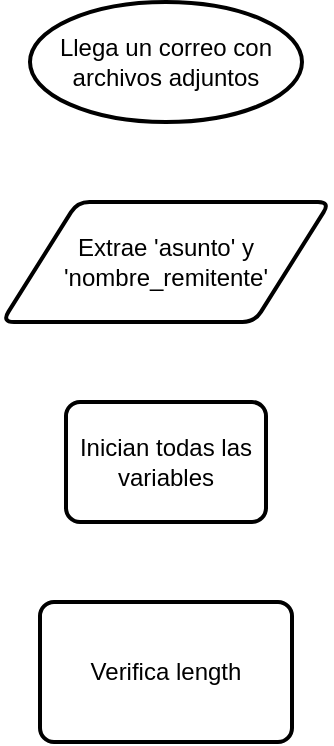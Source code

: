 <mxfile version="26.0.5">
  <diagram name="Página-1" id="qwnmiHC7DtRIaL1m-11j">
    <mxGraphModel dx="833" dy="500" grid="1" gridSize="10" guides="1" tooltips="1" connect="1" arrows="1" fold="1" page="1" pageScale="1" pageWidth="827" pageHeight="1169" math="0" shadow="0">
      <root>
        <mxCell id="0" />
        <mxCell id="1" parent="0" />
        <mxCell id="yZuMUpjPVAMXF4hLWfV3-1" value="Llega un correo con archivos adjuntos" style="strokeWidth=2;html=1;shape=mxgraph.flowchart.start_1;whiteSpace=wrap;" vertex="1" parent="1">
          <mxGeometry x="346" y="40" width="136" height="60" as="geometry" />
        </mxCell>
        <mxCell id="yZuMUpjPVAMXF4hLWfV3-2" value="Extrae &#39;asunto&#39; y &#39;nombre_remitente&#39;" style="shape=parallelogram;html=1;strokeWidth=2;perimeter=parallelogramPerimeter;whiteSpace=wrap;rounded=1;arcSize=12;size=0.23;" vertex="1" parent="1">
          <mxGeometry x="332" y="140" width="164" height="60" as="geometry" />
        </mxCell>
        <mxCell id="yZuMUpjPVAMXF4hLWfV3-3" value="Inician todas las variables" style="rounded=1;whiteSpace=wrap;html=1;absoluteArcSize=1;arcSize=14;strokeWidth=2;" vertex="1" parent="1">
          <mxGeometry x="364" y="240" width="100" height="60" as="geometry" />
        </mxCell>
        <mxCell id="yZuMUpjPVAMXF4hLWfV3-4" value="Verifica length" style="rounded=1;whiteSpace=wrap;html=1;absoluteArcSize=1;arcSize=14;strokeWidth=2;" vertex="1" parent="1">
          <mxGeometry x="351" y="340" width="126" height="70" as="geometry" />
        </mxCell>
      </root>
    </mxGraphModel>
  </diagram>
</mxfile>
